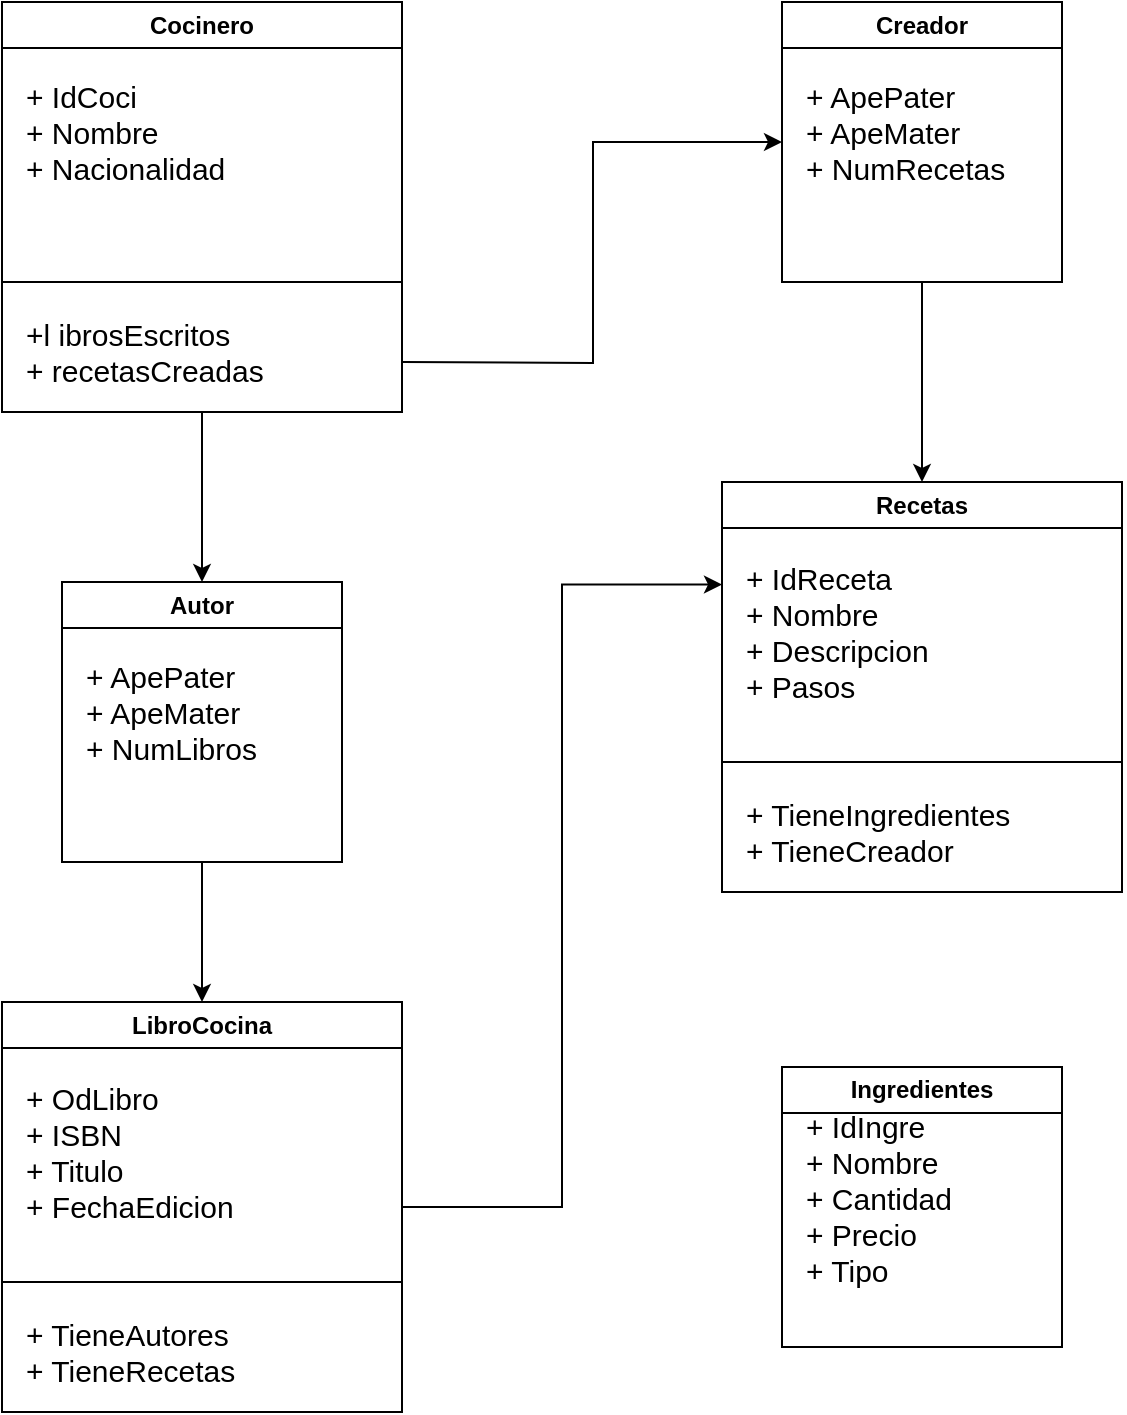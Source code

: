 <mxfile version="26.1.1">
  <diagram name="Página-1" id="2aatellYrtwU3QzYVMDz">
    <mxGraphModel dx="256" dy="149" grid="1" gridSize="10" guides="1" tooltips="1" connect="1" arrows="1" fold="1" page="1" pageScale="1" pageWidth="827" pageHeight="1169" math="0" shadow="0">
      <root>
        <mxCell id="0" />
        <mxCell id="1" parent="0" />
        <mxCell id="YZfhHn6qCokrIwdxus87-42" style="edgeStyle=orthogonalEdgeStyle;rounded=0;orthogonalLoop=1;jettySize=auto;html=1;entryX=0;entryY=0.5;entryDx=0;entryDy=0;" edge="1" parent="1" target="YZfhHn6qCokrIwdxus87-38">
          <mxGeometry relative="1" as="geometry">
            <mxPoint x="260" y="210" as="sourcePoint" />
          </mxGeometry>
        </mxCell>
        <mxCell id="YZfhHn6qCokrIwdxus87-45" style="edgeStyle=orthogonalEdgeStyle;rounded=0;orthogonalLoop=1;jettySize=auto;html=1;exitX=0.5;exitY=1;exitDx=0;exitDy=0;entryX=0.5;entryY=0;entryDx=0;entryDy=0;" edge="1" parent="1" source="YZfhHn6qCokrIwdxus87-1" target="YZfhHn6qCokrIwdxus87-43">
          <mxGeometry relative="1" as="geometry" />
        </mxCell>
        <mxCell id="YZfhHn6qCokrIwdxus87-1" value="Cocinero" style="swimlane;whiteSpace=wrap;html=1;" vertex="1" parent="1">
          <mxGeometry x="60" y="30" width="200" height="205" as="geometry" />
        </mxCell>
        <mxCell id="YZfhHn6qCokrIwdxus87-2" value="" style="endArrow=none;html=1;rounded=0;" edge="1" parent="YZfhHn6qCokrIwdxus87-1">
          <mxGeometry width="50" height="50" relative="1" as="geometry">
            <mxPoint y="140" as="sourcePoint" />
            <mxPoint x="200" y="140" as="targetPoint" />
          </mxGeometry>
        </mxCell>
        <mxCell id="YZfhHn6qCokrIwdxus87-3" value="+ IdCoci&lt;div&gt;+ Nombre&lt;/div&gt;&lt;div&gt;+ Nacionalidad&lt;/div&gt;" style="text;html=1;align=left;verticalAlign=middle;resizable=0;points=[];autosize=1;strokeColor=none;fillColor=none;fontSize=15;" vertex="1" parent="YZfhHn6qCokrIwdxus87-1">
          <mxGeometry x="10" y="30" width="120" height="70" as="geometry" />
        </mxCell>
        <mxCell id="YZfhHn6qCokrIwdxus87-37" value="+l ibrosEscritos&lt;div&gt;+ recetasCreadas&lt;/div&gt;" style="text;html=1;align=left;verticalAlign=middle;resizable=0;points=[];autosize=1;strokeColor=none;fillColor=none;fontSize=15;" vertex="1" parent="YZfhHn6qCokrIwdxus87-1">
          <mxGeometry x="10" y="150" width="140" height="50" as="geometry" />
        </mxCell>
        <mxCell id="YZfhHn6qCokrIwdxus87-59" style="edgeStyle=orthogonalEdgeStyle;rounded=0;orthogonalLoop=1;jettySize=auto;html=1;exitX=0.5;exitY=1;exitDx=0;exitDy=0;entryX=0.5;entryY=0;entryDx=0;entryDy=0;" edge="1" parent="1" source="YZfhHn6qCokrIwdxus87-38" target="YZfhHn6qCokrIwdxus87-55">
          <mxGeometry relative="1" as="geometry" />
        </mxCell>
        <mxCell id="YZfhHn6qCokrIwdxus87-38" value="Creador" style="swimlane;whiteSpace=wrap;html=1;" vertex="1" parent="1">
          <mxGeometry x="450" y="30" width="140" height="140" as="geometry" />
        </mxCell>
        <mxCell id="YZfhHn6qCokrIwdxus87-40" value="+ ApePater&lt;div&gt;+ ApeMater&lt;/div&gt;&lt;div&gt;+ NumRecetas&lt;/div&gt;" style="text;html=1;align=left;verticalAlign=middle;resizable=0;points=[];autosize=1;strokeColor=none;fillColor=none;fontSize=15;" vertex="1" parent="YZfhHn6qCokrIwdxus87-38">
          <mxGeometry x="10" y="30" width="120" height="70" as="geometry" />
        </mxCell>
        <mxCell id="YZfhHn6qCokrIwdxus87-54" style="edgeStyle=orthogonalEdgeStyle;rounded=0;orthogonalLoop=1;jettySize=auto;html=1;exitX=0.5;exitY=1;exitDx=0;exitDy=0;entryX=0.5;entryY=0;entryDx=0;entryDy=0;" edge="1" parent="1" source="YZfhHn6qCokrIwdxus87-43" target="YZfhHn6qCokrIwdxus87-50">
          <mxGeometry relative="1" as="geometry" />
        </mxCell>
        <mxCell id="YZfhHn6qCokrIwdxus87-43" value="Autor" style="swimlane;whiteSpace=wrap;html=1;" vertex="1" parent="1">
          <mxGeometry x="90" y="320" width="140" height="140" as="geometry" />
        </mxCell>
        <mxCell id="YZfhHn6qCokrIwdxus87-44" value="+ ApePater&lt;div&gt;+ ApeMater&lt;/div&gt;&lt;div&gt;+ NumLibros&lt;/div&gt;" style="text;html=1;align=left;verticalAlign=middle;resizable=0;points=[];autosize=1;strokeColor=none;fillColor=none;fontSize=15;" vertex="1" parent="YZfhHn6qCokrIwdxus87-43">
          <mxGeometry x="10" y="30" width="110" height="70" as="geometry" />
        </mxCell>
        <mxCell id="YZfhHn6qCokrIwdxus87-60" style="edgeStyle=orthogonalEdgeStyle;rounded=0;orthogonalLoop=1;jettySize=auto;html=1;exitX=1;exitY=0.5;exitDx=0;exitDy=0;entryX=0;entryY=0.25;entryDx=0;entryDy=0;" edge="1" parent="1" source="YZfhHn6qCokrIwdxus87-50" target="YZfhHn6qCokrIwdxus87-55">
          <mxGeometry relative="1" as="geometry" />
        </mxCell>
        <mxCell id="YZfhHn6qCokrIwdxus87-50" value="LibroCocina" style="swimlane;whiteSpace=wrap;html=1;" vertex="1" parent="1">
          <mxGeometry x="60" y="530" width="200" height="205" as="geometry" />
        </mxCell>
        <mxCell id="YZfhHn6qCokrIwdxus87-51" value="" style="endArrow=none;html=1;rounded=0;" edge="1" parent="YZfhHn6qCokrIwdxus87-50">
          <mxGeometry width="50" height="50" relative="1" as="geometry">
            <mxPoint y="140" as="sourcePoint" />
            <mxPoint x="200" y="140" as="targetPoint" />
          </mxGeometry>
        </mxCell>
        <mxCell id="YZfhHn6qCokrIwdxus87-52" value="+ OdLibro&lt;div&gt;+ ISBN&lt;/div&gt;&lt;div&gt;+ Titulo&lt;/div&gt;&lt;div&gt;+ FechaEdicion&lt;/div&gt;" style="text;html=1;align=left;verticalAlign=middle;resizable=0;points=[];autosize=1;strokeColor=none;fillColor=none;fontSize=15;" vertex="1" parent="YZfhHn6qCokrIwdxus87-50">
          <mxGeometry x="10" y="30" width="130" height="90" as="geometry" />
        </mxCell>
        <mxCell id="YZfhHn6qCokrIwdxus87-53" value="+ TieneAutores&lt;div&gt;+ TieneRecetas&lt;/div&gt;" style="text;html=1;align=left;verticalAlign=middle;resizable=0;points=[];autosize=1;strokeColor=none;fillColor=none;fontSize=15;" vertex="1" parent="YZfhHn6qCokrIwdxus87-50">
          <mxGeometry x="10" y="150" width="130" height="50" as="geometry" />
        </mxCell>
        <mxCell id="YZfhHn6qCokrIwdxus87-55" value="Recetas" style="swimlane;whiteSpace=wrap;html=1;" vertex="1" parent="1">
          <mxGeometry x="420" y="270" width="200" height="205" as="geometry" />
        </mxCell>
        <mxCell id="YZfhHn6qCokrIwdxus87-56" value="" style="endArrow=none;html=1;rounded=0;" edge="1" parent="YZfhHn6qCokrIwdxus87-55">
          <mxGeometry width="50" height="50" relative="1" as="geometry">
            <mxPoint y="140" as="sourcePoint" />
            <mxPoint x="200" y="140" as="targetPoint" />
          </mxGeometry>
        </mxCell>
        <mxCell id="YZfhHn6qCokrIwdxus87-57" value="+ IdReceta&lt;div&gt;+ Nombre&lt;/div&gt;&lt;div&gt;+ Descripcion&lt;/div&gt;&lt;div&gt;+ Pasos&lt;/div&gt;" style="text;html=1;align=left;verticalAlign=middle;resizable=0;points=[];autosize=1;strokeColor=none;fillColor=none;fontSize=15;" vertex="1" parent="YZfhHn6qCokrIwdxus87-55">
          <mxGeometry x="10" y="30" width="110" height="90" as="geometry" />
        </mxCell>
        <mxCell id="YZfhHn6qCokrIwdxus87-58" value="+ TieneIngredientes&lt;div&gt;+ TieneCreador&lt;/div&gt;" style="text;html=1;align=left;verticalAlign=middle;resizable=0;points=[];autosize=1;strokeColor=none;fillColor=none;fontSize=15;" vertex="1" parent="YZfhHn6qCokrIwdxus87-55">
          <mxGeometry x="10" y="150" width="150" height="50" as="geometry" />
        </mxCell>
        <mxCell id="YZfhHn6qCokrIwdxus87-61" value="Ingredientes" style="swimlane;whiteSpace=wrap;html=1;" vertex="1" parent="1">
          <mxGeometry x="450" y="562.5" width="140" height="140" as="geometry" />
        </mxCell>
        <mxCell id="YZfhHn6qCokrIwdxus87-62" value="+ IdIngre&lt;div&gt;+ Nombre&lt;/div&gt;&lt;div&gt;+ Cantidad&lt;/div&gt;&lt;div&gt;+ Precio&lt;/div&gt;&lt;div&gt;+ Tipo&lt;/div&gt;" style="text;html=1;align=left;verticalAlign=middle;resizable=0;points=[];autosize=1;strokeColor=none;fillColor=none;fontSize=15;" vertex="1" parent="YZfhHn6qCokrIwdxus87-61">
          <mxGeometry x="10" y="15" width="100" height="100" as="geometry" />
        </mxCell>
      </root>
    </mxGraphModel>
  </diagram>
</mxfile>

